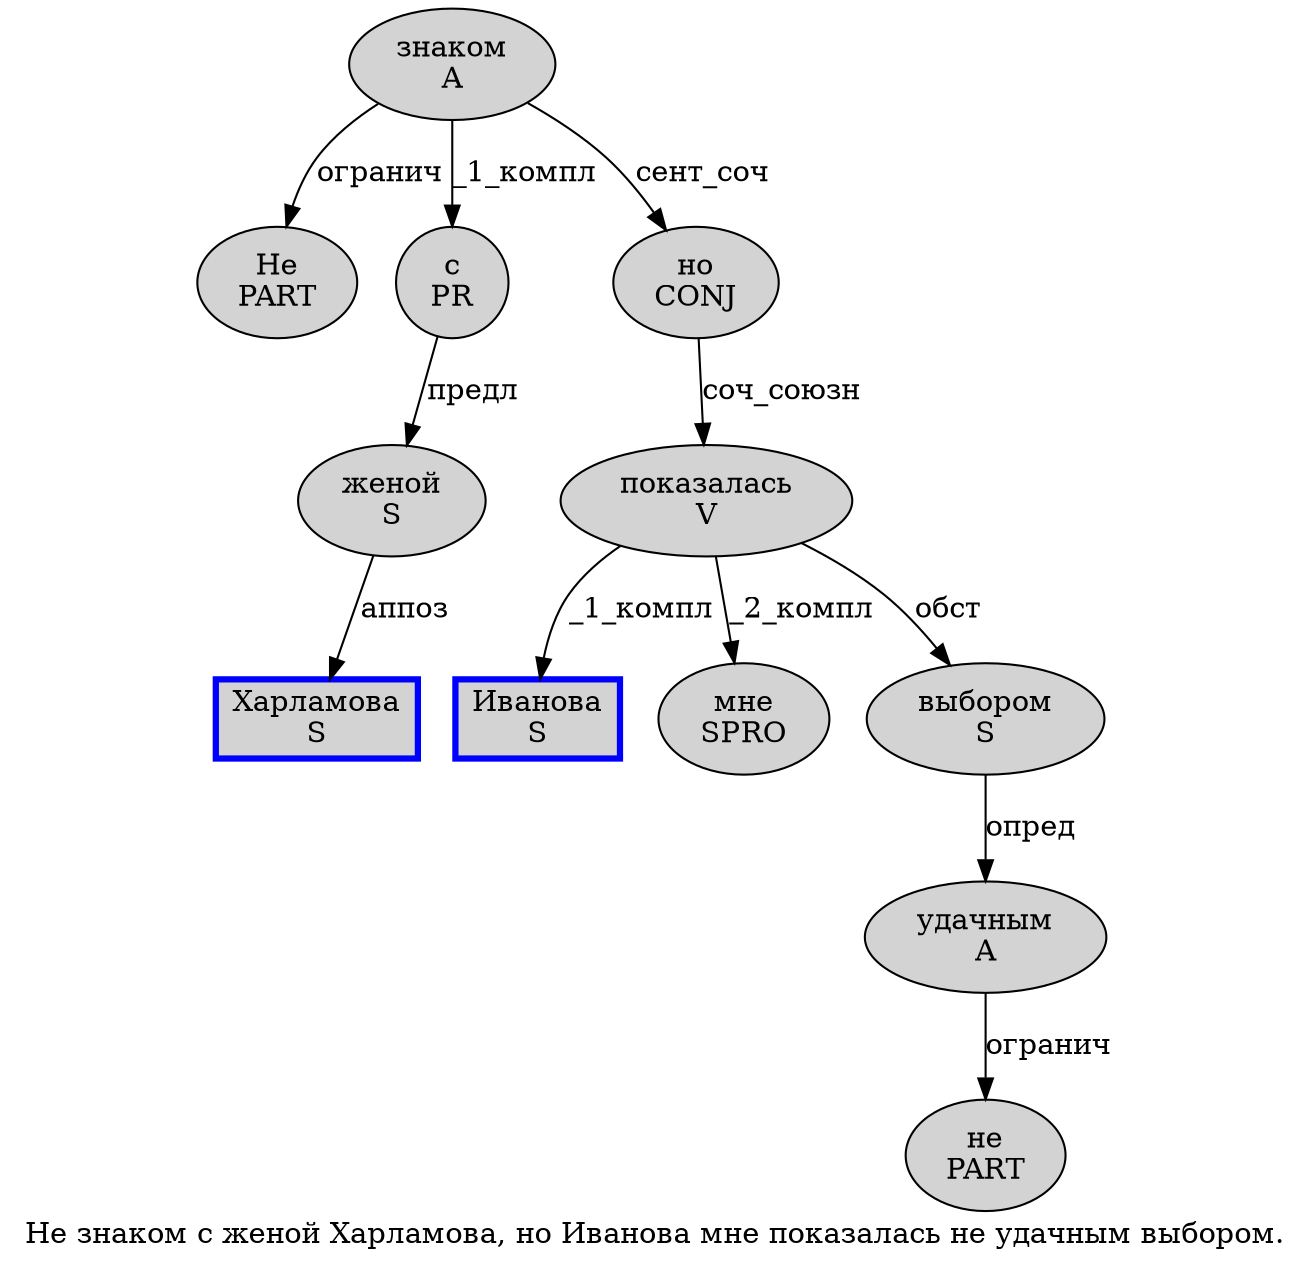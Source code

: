 digraph SENTENCE_3516 {
	graph [label="Не знаком с женой Харламова, но Иванова мне показалась не удачным выбором."]
	node [style=filled]
		0 [label="Не
PART" color="" fillcolor=lightgray penwidth=1 shape=ellipse]
		1 [label="знаком
A" color="" fillcolor=lightgray penwidth=1 shape=ellipse]
		2 [label="с
PR" color="" fillcolor=lightgray penwidth=1 shape=ellipse]
		3 [label="женой
S" color="" fillcolor=lightgray penwidth=1 shape=ellipse]
		4 [label="Харламова
S" color=blue fillcolor=lightgray penwidth=3 shape=box]
		6 [label="но
CONJ" color="" fillcolor=lightgray penwidth=1 shape=ellipse]
		7 [label="Иванова
S" color=blue fillcolor=lightgray penwidth=3 shape=box]
		8 [label="мне
SPRO" color="" fillcolor=lightgray penwidth=1 shape=ellipse]
		9 [label="показалась
V" color="" fillcolor=lightgray penwidth=1 shape=ellipse]
		10 [label="не
PART" color="" fillcolor=lightgray penwidth=1 shape=ellipse]
		11 [label="удачным
A" color="" fillcolor=lightgray penwidth=1 shape=ellipse]
		12 [label="выбором
S" color="" fillcolor=lightgray penwidth=1 shape=ellipse]
			11 -> 10 [label="огранич"]
			6 -> 9 [label="соч_союзн"]
			1 -> 0 [label="огранич"]
			1 -> 2 [label="_1_компл"]
			1 -> 6 [label="сент_соч"]
			12 -> 11 [label="опред"]
			9 -> 7 [label="_1_компл"]
			9 -> 8 [label="_2_компл"]
			9 -> 12 [label="обст"]
			2 -> 3 [label="предл"]
			3 -> 4 [label="аппоз"]
}